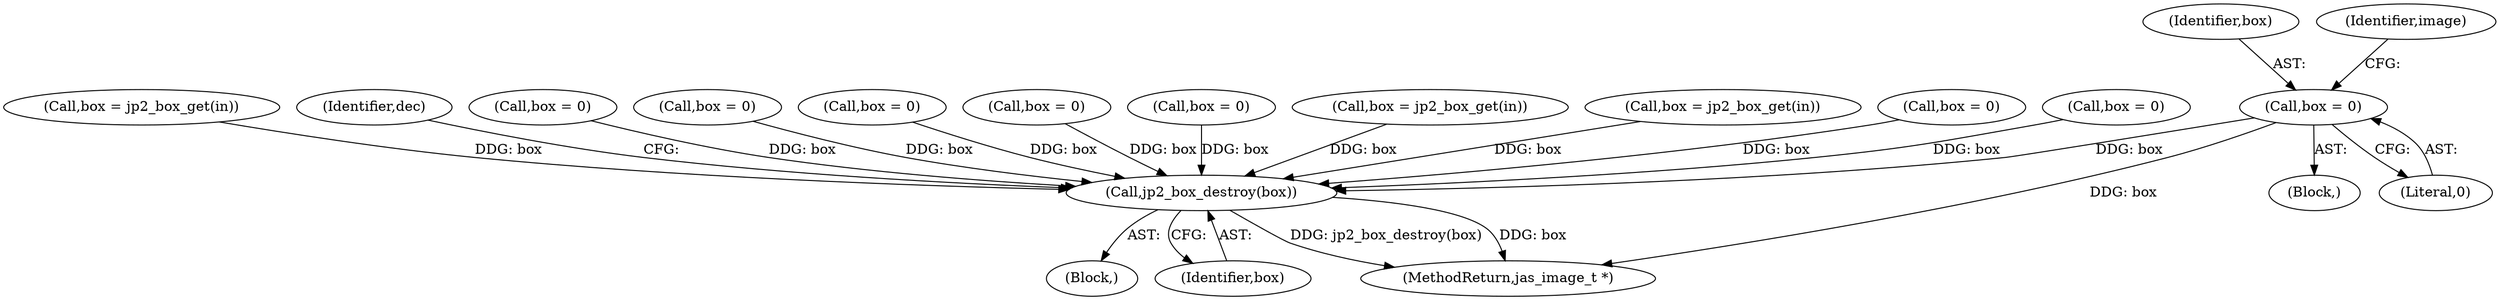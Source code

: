 digraph "0_jasper_e24bdc716c3327b067c551bc6cfb97fd2370358d_0@pointer" {
"1000150" [label="(Call,box = 0)"];
"1001256" [label="(Call,jp2_box_destroy(box))"];
"1000204" [label="(Call,box = jp2_box_get(in))"];
"1001259" [label="(Identifier,dec)"];
"1000151" [label="(Identifier,box)"];
"1001265" [label="(MethodReturn,jas_image_t *)"];
"1000316" [label="(Call,box = 0)"];
"1000332" [label="(Call,box = 0)"];
"1000348" [label="(Call,box = 0)"];
"1000150" [label="(Call,box = 0)"];
"1000300" [label="(Call,box = 0)"];
"1000284" [label="(Call,box = 0)"];
"1001255" [label="(Block,)"];
"1000229" [label="(Call,box = jp2_box_get(in))"];
"1000165" [label="(Call,box = jp2_box_get(in))"];
"1000128" [label="(Block,)"];
"1001257" [label="(Identifier,box)"];
"1000268" [label="(Call,box = 0)"];
"1000357" [label="(Call,box = 0)"];
"1000152" [label="(Literal,0)"];
"1001256" [label="(Call,jp2_box_destroy(box))"];
"1000154" [label="(Identifier,image)"];
"1000150" -> "1000128"  [label="AST: "];
"1000150" -> "1000152"  [label="CFG: "];
"1000151" -> "1000150"  [label="AST: "];
"1000152" -> "1000150"  [label="AST: "];
"1000154" -> "1000150"  [label="CFG: "];
"1000150" -> "1001265"  [label="DDG: box"];
"1000150" -> "1001256"  [label="DDG: box"];
"1001256" -> "1001255"  [label="AST: "];
"1001256" -> "1001257"  [label="CFG: "];
"1001257" -> "1001256"  [label="AST: "];
"1001259" -> "1001256"  [label="CFG: "];
"1001256" -> "1001265"  [label="DDG: box"];
"1001256" -> "1001265"  [label="DDG: jp2_box_destroy(box)"];
"1000348" -> "1001256"  [label="DDG: box"];
"1000332" -> "1001256"  [label="DDG: box"];
"1000284" -> "1001256"  [label="DDG: box"];
"1000300" -> "1001256"  [label="DDG: box"];
"1000357" -> "1001256"  [label="DDG: box"];
"1000229" -> "1001256"  [label="DDG: box"];
"1000204" -> "1001256"  [label="DDG: box"];
"1000316" -> "1001256"  [label="DDG: box"];
"1000268" -> "1001256"  [label="DDG: box"];
"1000165" -> "1001256"  [label="DDG: box"];
}
